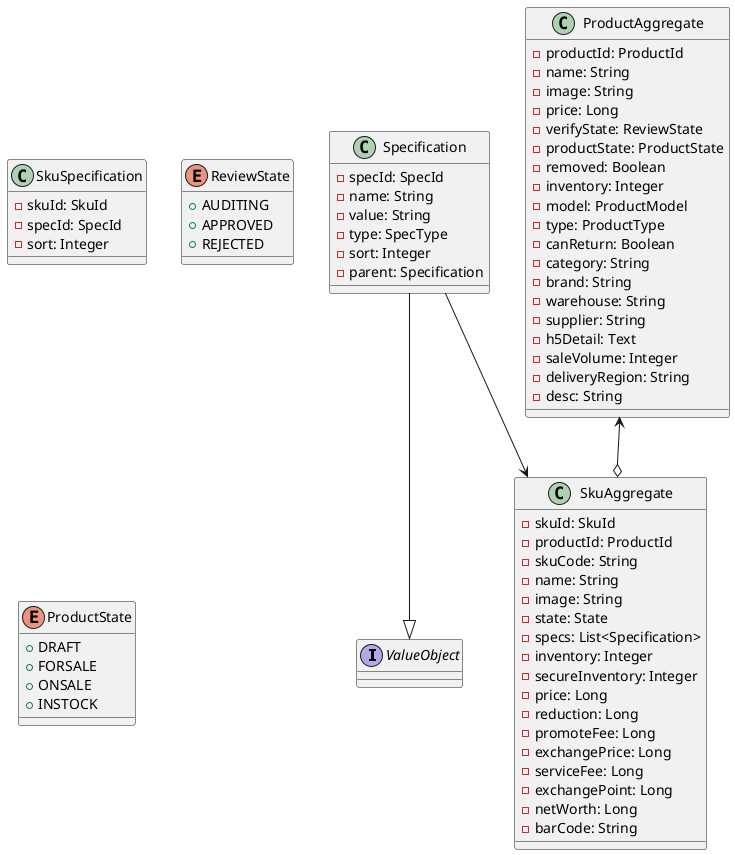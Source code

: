@startuml

interface ValueObject {
}
class ProductAggregate {
    - productId: ProductId
    - name: String
    - image: String
    - price: Long
    - verifyState: ReviewState
    - productState: ProductState
    - removed: Boolean
    - inventory: Integer
    - model: ProductModel
    - type: ProductType
    - canReturn: Boolean
    - category: String
    - brand: String
    - warehouse: String
    - supplier: String
    - h5Detail: Text
    - saleVolume: Integer
    - deliveryRegion: String
    - desc: String
'    - length: Long
'    - width: Long
'    - height: Long
'    - weight: Long
'    - boxNum: Integer
}
class SkuAggregate {
    - skuId: SkuId
    - productId: ProductId
    - skuCode: String
    - name: String
    - image: String
    - state: State
    - specs: List<Specification>
    - inventory: Integer
    - secureInventory: Integer
    - price: Long
    - reduction: Long
    - promoteFee: Long
    - exchangePrice: Long
    - serviceFee: Long
    - exchangePoint: Long
    - netWorth: Long
    - barCode: String
}
class Specification {
    - specId: SpecId
    - name: String
    - value: String
    - type: SpecType
    - sort: Integer
    - parent: Specification
}

' TABLE
class SkuSpecification {
    - skuId: SkuId
    - specId: SpecId
    - sort: Integer
}

enum ReviewState {
    + AUDITING
    + APPROVED
    + REJECTED
}
enum ProductState {
    + DRAFT
    + FORSALE
    + ONSALE
    + INSTOCK
}
ProductAggregate <--o SkuAggregate
Specification --> SkuAggregate
Specification --|> ValueObject

@enduml